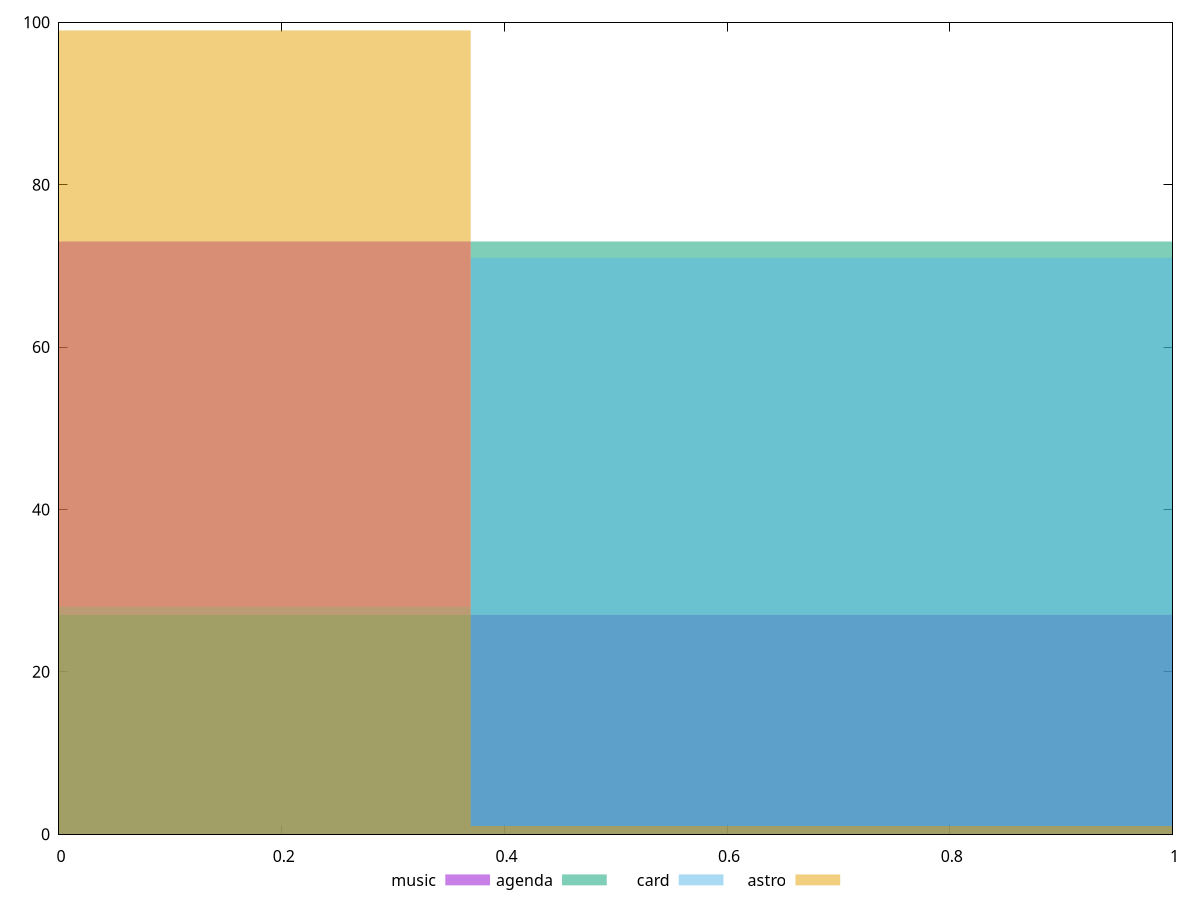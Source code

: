 reset

$music <<EOF
0 73
0.7394503925805319 27
EOF

$agenda <<EOF
0 27
0.7394503925805319 73
EOF

$card <<EOF
0 28
0.7394503925805319 71
EOF

$astro <<EOF
0 99
0.7394503925805319 1
EOF

set key outside below
set boxwidth 0.7394503925805319
set xrange [0:1]
set yrange [0:100]
set trange [0:100]
set style fill transparent solid 0.5 noborder
set terminal svg size 640, 520 enhanced background rgb 'white'
set output "reports/report_00027_2021-02-24T12-40-31.850Z/total-blocking-time/comparison/histogram/all_score.svg"

plot $music title "music" with boxes, \
     $agenda title "agenda" with boxes, \
     $card title "card" with boxes, \
     $astro title "astro" with boxes

reset
